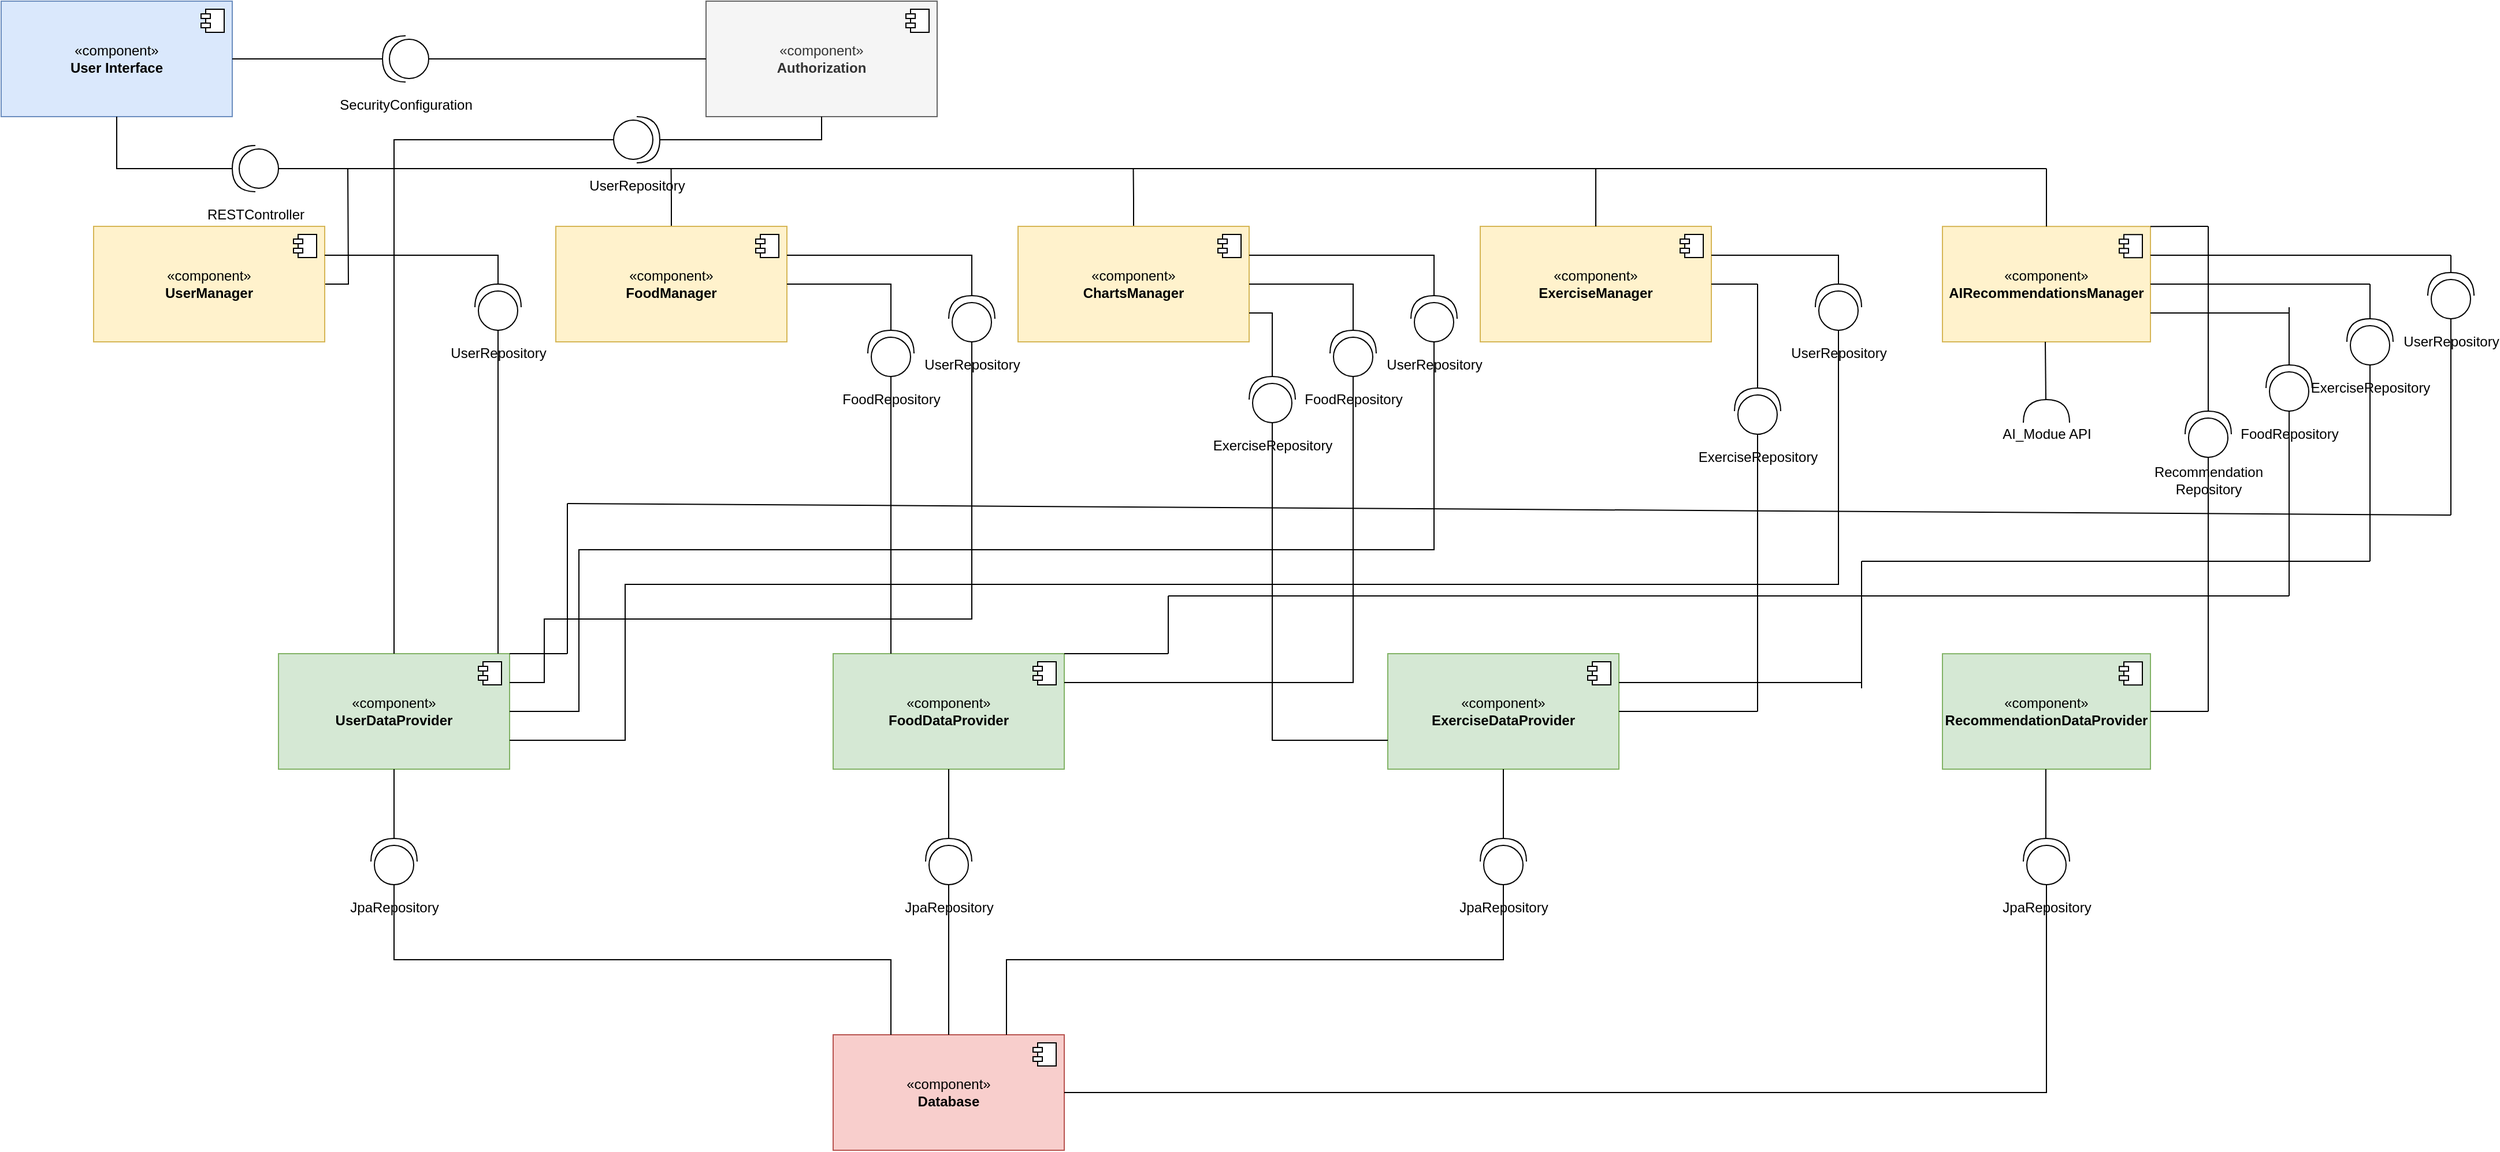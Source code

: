 <mxfile version="24.8.6">
  <diagram id="W-_S0TgXM_Pne7oA69qr" name="Page-1">
    <mxGraphModel dx="1050" dy="530" grid="1" gridSize="10" guides="1" tooltips="1" connect="1" arrows="1" fold="1" page="1" pageScale="1" pageWidth="850" pageHeight="1100" math="0" shadow="0">
      <root>
        <mxCell id="0" />
        <mxCell id="1" parent="0" />
        <mxCell id="nU1_TpeF0YKuHkKU2EZd-1" value="«component»&lt;br&gt;&lt;b&gt;User Interface&lt;br&gt;&lt;/b&gt;" style="html=1;dropTarget=0;whiteSpace=wrap;fillColor=#dae8fc;strokeColor=#6c8ebf;" parent="1" vertex="1">
          <mxGeometry x="40" y="35" width="200" height="100" as="geometry" />
        </mxCell>
        <mxCell id="nU1_TpeF0YKuHkKU2EZd-2" value="" style="shape=module;jettyWidth=8;jettyHeight=4;" parent="nU1_TpeF0YKuHkKU2EZd-1" vertex="1">
          <mxGeometry x="1" width="20" height="20" relative="1" as="geometry">
            <mxPoint x="-27" y="7" as="offset" />
          </mxGeometry>
        </mxCell>
        <mxCell id="nU1_TpeF0YKuHkKU2EZd-3" value="«component»&lt;br&gt;&lt;b&gt;User&lt;/b&gt;&lt;b style=&quot;border-color: var(--border-color);&quot;&gt;DataProvider&lt;/b&gt;&lt;b&gt;&lt;br&gt;&lt;/b&gt;" style="html=1;dropTarget=0;whiteSpace=wrap;fillColor=#d5e8d4;strokeColor=#82b366;" parent="1" vertex="1">
          <mxGeometry x="280" y="600" width="200" height="100" as="geometry" />
        </mxCell>
        <mxCell id="nU1_TpeF0YKuHkKU2EZd-4" value="" style="shape=module;jettyWidth=8;jettyHeight=4;" parent="nU1_TpeF0YKuHkKU2EZd-3" vertex="1">
          <mxGeometry x="1" width="20" height="20" relative="1" as="geometry">
            <mxPoint x="-27" y="7" as="offset" />
          </mxGeometry>
        </mxCell>
        <mxCell id="nU1_TpeF0YKuHkKU2EZd-5" value="«component»&lt;br&gt;&lt;b style=&quot;border-color: var(--border-color);&quot;&gt;FoodDataProvider&lt;/b&gt;&lt;b&gt;&lt;br&gt;&lt;/b&gt;" style="html=1;dropTarget=0;whiteSpace=wrap;fillColor=#d5e8d4;strokeColor=#82b366;" parent="1" vertex="1">
          <mxGeometry x="760" y="600" width="200" height="100" as="geometry" />
        </mxCell>
        <mxCell id="nU1_TpeF0YKuHkKU2EZd-6" value="" style="shape=module;jettyWidth=8;jettyHeight=4;" parent="nU1_TpeF0YKuHkKU2EZd-5" vertex="1">
          <mxGeometry x="1" width="20" height="20" relative="1" as="geometry">
            <mxPoint x="-27" y="7" as="offset" />
          </mxGeometry>
        </mxCell>
        <mxCell id="nU1_TpeF0YKuHkKU2EZd-7" value="«component»&lt;br&gt;&lt;b style=&quot;border-color: var(--border-color);&quot;&gt;ExerciseDataProvider&lt;/b&gt;&lt;b&gt;&lt;br&gt;&lt;/b&gt;" style="html=1;dropTarget=0;whiteSpace=wrap;fillColor=#d5e8d4;strokeColor=#82b366;" parent="1" vertex="1">
          <mxGeometry x="1240" y="600" width="200" height="100" as="geometry" />
        </mxCell>
        <mxCell id="nU1_TpeF0YKuHkKU2EZd-8" value="" style="shape=module;jettyWidth=8;jettyHeight=4;" parent="nU1_TpeF0YKuHkKU2EZd-7" vertex="1">
          <mxGeometry x="1" width="20" height="20" relative="1" as="geometry">
            <mxPoint x="-27" y="7" as="offset" />
          </mxGeometry>
        </mxCell>
        <mxCell id="nU1_TpeF0YKuHkKU2EZd-9" value="«component»&lt;br&gt;&lt;b&gt;Database&lt;br&gt;&lt;/b&gt;" style="html=1;dropTarget=0;whiteSpace=wrap;fillColor=#f8cecc;strokeColor=#b85450;" parent="1" vertex="1">
          <mxGeometry x="760" y="930" width="200" height="100" as="geometry" />
        </mxCell>
        <mxCell id="nU1_TpeF0YKuHkKU2EZd-10" value="" style="shape=module;jettyWidth=8;jettyHeight=4;" parent="nU1_TpeF0YKuHkKU2EZd-9" vertex="1">
          <mxGeometry x="1" width="20" height="20" relative="1" as="geometry">
            <mxPoint x="-27" y="7" as="offset" />
          </mxGeometry>
        </mxCell>
        <mxCell id="nU1_TpeF0YKuHkKU2EZd-11" style="edgeStyle=orthogonalEdgeStyle;rounded=0;orthogonalLoop=1;jettySize=auto;html=1;exitX=1;exitY=0.5;exitDx=0;exitDy=0;endArrow=none;endFill=0;" parent="1" source="nU1_TpeF0YKuHkKU2EZd-12" edge="1">
          <mxGeometry relative="1" as="geometry">
            <mxPoint x="340" y="180" as="targetPoint" />
          </mxGeometry>
        </mxCell>
        <mxCell id="nU1_TpeF0YKuHkKU2EZd-12" value="«component»&lt;br&gt;&lt;b&gt;UserManager&lt;br&gt;&lt;/b&gt;" style="html=1;dropTarget=0;whiteSpace=wrap;fillColor=#fff2cc;strokeColor=#d6b656;" parent="1" vertex="1">
          <mxGeometry x="120" y="230" width="200" height="100" as="geometry" />
        </mxCell>
        <mxCell id="nU1_TpeF0YKuHkKU2EZd-13" value="" style="shape=module;jettyWidth=8;jettyHeight=4;" parent="nU1_TpeF0YKuHkKU2EZd-12" vertex="1">
          <mxGeometry x="1" width="20" height="20" relative="1" as="geometry">
            <mxPoint x="-27" y="7" as="offset" />
          </mxGeometry>
        </mxCell>
        <mxCell id="nU1_TpeF0YKuHkKU2EZd-14" style="edgeStyle=orthogonalEdgeStyle;rounded=0;orthogonalLoop=1;jettySize=auto;html=1;exitX=0.5;exitY=0;exitDx=0;exitDy=0;endArrow=none;endFill=0;" parent="1" source="nU1_TpeF0YKuHkKU2EZd-15" edge="1">
          <mxGeometry relative="1" as="geometry">
            <mxPoint x="619.769" y="180" as="targetPoint" />
          </mxGeometry>
        </mxCell>
        <mxCell id="nU1_TpeF0YKuHkKU2EZd-15" value="«component»&lt;br&gt;&lt;b&gt;FoodManager&lt;br&gt;&lt;/b&gt;" style="html=1;dropTarget=0;whiteSpace=wrap;fillColor=#fff2cc;strokeColor=#d6b656;" parent="1" vertex="1">
          <mxGeometry x="520" y="230" width="200" height="100" as="geometry" />
        </mxCell>
        <mxCell id="nU1_TpeF0YKuHkKU2EZd-16" value="" style="shape=module;jettyWidth=8;jettyHeight=4;" parent="nU1_TpeF0YKuHkKU2EZd-15" vertex="1">
          <mxGeometry x="1" width="20" height="20" relative="1" as="geometry">
            <mxPoint x="-27" y="7" as="offset" />
          </mxGeometry>
        </mxCell>
        <mxCell id="nU1_TpeF0YKuHkKU2EZd-17" style="edgeStyle=orthogonalEdgeStyle;rounded=0;orthogonalLoop=1;jettySize=auto;html=1;exitX=0.5;exitY=0;exitDx=0;exitDy=0;endArrow=none;endFill=0;" parent="1" source="nU1_TpeF0YKuHkKU2EZd-18" edge="1">
          <mxGeometry relative="1" as="geometry">
            <mxPoint x="1019.769" y="180" as="targetPoint" />
          </mxGeometry>
        </mxCell>
        <mxCell id="nU1_TpeF0YKuHkKU2EZd-18" value="«component»&lt;br&gt;&lt;b&gt;ChartsManager&lt;br&gt;&lt;/b&gt;" style="html=1;dropTarget=0;whiteSpace=wrap;fillColor=#fff2cc;strokeColor=#d6b656;" parent="1" vertex="1">
          <mxGeometry x="920" y="230" width="200" height="100" as="geometry" />
        </mxCell>
        <mxCell id="nU1_TpeF0YKuHkKU2EZd-19" value="" style="shape=module;jettyWidth=8;jettyHeight=4;" parent="nU1_TpeF0YKuHkKU2EZd-18" vertex="1">
          <mxGeometry x="1" width="20" height="20" relative="1" as="geometry">
            <mxPoint x="-27" y="7" as="offset" />
          </mxGeometry>
        </mxCell>
        <mxCell id="nU1_TpeF0YKuHkKU2EZd-20" value="«component»&lt;br&gt;&lt;b&gt;Authorization&lt;/b&gt;" style="html=1;dropTarget=0;whiteSpace=wrap;fillColor=#f5f5f5;strokeColor=#666666;fontColor=#333333;" parent="1" vertex="1">
          <mxGeometry x="650" y="35" width="200" height="100" as="geometry" />
        </mxCell>
        <mxCell id="nU1_TpeF0YKuHkKU2EZd-21" value="" style="shape=module;jettyWidth=8;jettyHeight=4;" parent="nU1_TpeF0YKuHkKU2EZd-20" vertex="1">
          <mxGeometry x="1" width="20" height="20" relative="1" as="geometry">
            <mxPoint x="-27" y="7" as="offset" />
          </mxGeometry>
        </mxCell>
        <mxCell id="nU1_TpeF0YKuHkKU2EZd-22" style="edgeStyle=orthogonalEdgeStyle;rounded=0;orthogonalLoop=1;jettySize=auto;html=1;exitX=0;exitY=0.5;exitDx=0;exitDy=0;exitPerimeter=0;entryX=0;entryY=0.5;entryDx=0;entryDy=0;endArrow=none;endFill=0;" parent="1" source="nU1_TpeF0YKuHkKU2EZd-23" target="nU1_TpeF0YKuHkKU2EZd-20" edge="1">
          <mxGeometry relative="1" as="geometry" />
        </mxCell>
        <mxCell id="nU1_TpeF0YKuHkKU2EZd-23" value="SecurityConfiguration" style="shape=providedRequiredInterface;html=1;verticalLabelPosition=bottom;sketch=0;direction=west;" parent="1" vertex="1">
          <mxGeometry x="370" y="65" width="40" height="40" as="geometry" />
        </mxCell>
        <mxCell id="nU1_TpeF0YKuHkKU2EZd-24" style="edgeStyle=orthogonalEdgeStyle;rounded=0;orthogonalLoop=1;jettySize=auto;html=1;exitX=0;exitY=0.5;exitDx=0;exitDy=0;exitPerimeter=0;entryX=0.5;entryY=0;entryDx=0;entryDy=0;endArrow=none;endFill=0;" parent="1" source="nU1_TpeF0YKuHkKU2EZd-25" target="nU1_TpeF0YKuHkKU2EZd-3" edge="1">
          <mxGeometry relative="1" as="geometry" />
        </mxCell>
        <mxCell id="nU1_TpeF0YKuHkKU2EZd-25" value="UserRepository" style="shape=providedRequiredInterface;html=1;verticalLabelPosition=bottom;sketch=0;direction=east;" parent="1" vertex="1">
          <mxGeometry x="570" y="135" width="40" height="40" as="geometry" />
        </mxCell>
        <mxCell id="nU1_TpeF0YKuHkKU2EZd-26" style="edgeStyle=orthogonalEdgeStyle;rounded=0;orthogonalLoop=1;jettySize=auto;html=1;exitX=1;exitY=0.5;exitDx=0;exitDy=0;exitPerimeter=0;entryX=1;entryY=0.25;entryDx=0;entryDy=0;endArrow=none;endFill=0;startArrow=none;startFill=0;" parent="1" source="nU1_TpeF0YKuHkKU2EZd-27" target="nU1_TpeF0YKuHkKU2EZd-12" edge="1">
          <mxGeometry relative="1" as="geometry" />
        </mxCell>
        <mxCell id="nU1_TpeF0YKuHkKU2EZd-27" value="UserRepository" style="shape=providedRequiredInterface;html=1;verticalLabelPosition=bottom;sketch=0;direction=north;" parent="1" vertex="1">
          <mxGeometry x="450" y="280" width="40" height="40" as="geometry" />
        </mxCell>
        <mxCell id="nU1_TpeF0YKuHkKU2EZd-31" style="edgeStyle=orthogonalEdgeStyle;rounded=0;orthogonalLoop=1;jettySize=auto;html=1;exitX=1;exitY=0.5;exitDx=0;exitDy=0;exitPerimeter=0;entryX=1;entryY=0.25;entryDx=0;entryDy=0;endArrow=none;endFill=0;startArrow=none;startFill=0;" parent="1" source="nU1_TpeF0YKuHkKU2EZd-33" target="nU1_TpeF0YKuHkKU2EZd-15" edge="1">
          <mxGeometry relative="1" as="geometry" />
        </mxCell>
        <mxCell id="nU1_TpeF0YKuHkKU2EZd-32" style="edgeStyle=orthogonalEdgeStyle;rounded=0;orthogonalLoop=1;jettySize=auto;html=1;exitX=0;exitY=0.5;exitDx=0;exitDy=0;exitPerimeter=0;entryX=1;entryY=0.25;entryDx=0;entryDy=0;endArrow=none;endFill=0;" parent="1" source="nU1_TpeF0YKuHkKU2EZd-33" target="nU1_TpeF0YKuHkKU2EZd-3" edge="1">
          <mxGeometry relative="1" as="geometry">
            <Array as="points">
              <mxPoint x="880" y="570" />
              <mxPoint x="510" y="570" />
              <mxPoint x="510" y="625" />
            </Array>
          </mxGeometry>
        </mxCell>
        <mxCell id="nU1_TpeF0YKuHkKU2EZd-33" value="UserRepository" style="shape=providedRequiredInterface;html=1;verticalLabelPosition=bottom;sketch=0;direction=north;" parent="1" vertex="1">
          <mxGeometry x="860" y="290" width="40" height="40" as="geometry" />
        </mxCell>
        <mxCell id="nU1_TpeF0YKuHkKU2EZd-34" style="edgeStyle=orthogonalEdgeStyle;rounded=0;orthogonalLoop=1;jettySize=auto;html=1;exitX=1;exitY=0.5;exitDx=0;exitDy=0;exitPerimeter=0;entryX=1;entryY=0.5;entryDx=0;entryDy=0;endArrow=none;endFill=0;startArrow=none;startFill=0;" parent="1" source="nU1_TpeF0YKuHkKU2EZd-36" target="nU1_TpeF0YKuHkKU2EZd-15" edge="1">
          <mxGeometry relative="1" as="geometry" />
        </mxCell>
        <mxCell id="nU1_TpeF0YKuHkKU2EZd-35" style="edgeStyle=orthogonalEdgeStyle;rounded=0;orthogonalLoop=1;jettySize=auto;html=1;exitX=0;exitY=0.5;exitDx=0;exitDy=0;exitPerimeter=0;entryX=0.25;entryY=0;entryDx=0;entryDy=0;endArrow=none;endFill=0;" parent="1" source="nU1_TpeF0YKuHkKU2EZd-36" target="nU1_TpeF0YKuHkKU2EZd-5" edge="1">
          <mxGeometry relative="1" as="geometry" />
        </mxCell>
        <mxCell id="nU1_TpeF0YKuHkKU2EZd-36" value="FoodRepository" style="shape=providedRequiredInterface;html=1;verticalLabelPosition=bottom;sketch=0;direction=north;" parent="1" vertex="1">
          <mxGeometry x="790" y="320" width="40" height="40" as="geometry" />
        </mxCell>
        <mxCell id="nU1_TpeF0YKuHkKU2EZd-40" style="edgeStyle=orthogonalEdgeStyle;rounded=0;orthogonalLoop=1;jettySize=auto;html=1;exitX=1;exitY=0.5;exitDx=0;exitDy=0;exitPerimeter=0;entryX=1;entryY=0.25;entryDx=0;entryDy=0;endArrow=none;endFill=0;" parent="1" source="nU1_TpeF0YKuHkKU2EZd-42" target="nU1_TpeF0YKuHkKU2EZd-18" edge="1">
          <mxGeometry relative="1" as="geometry" />
        </mxCell>
        <mxCell id="nU1_TpeF0YKuHkKU2EZd-41" style="edgeStyle=orthogonalEdgeStyle;rounded=0;orthogonalLoop=1;jettySize=auto;html=1;exitX=0;exitY=0.5;exitDx=0;exitDy=0;exitPerimeter=0;entryX=1;entryY=0.5;entryDx=0;entryDy=0;endArrow=none;endFill=0;" parent="1" source="nU1_TpeF0YKuHkKU2EZd-42" target="nU1_TpeF0YKuHkKU2EZd-3" edge="1">
          <mxGeometry relative="1" as="geometry">
            <Array as="points">
              <mxPoint x="1280" y="510" />
              <mxPoint x="540" y="510" />
              <mxPoint x="540" y="650" />
            </Array>
          </mxGeometry>
        </mxCell>
        <mxCell id="nU1_TpeF0YKuHkKU2EZd-42" value="UserRepository" style="shape=providedRequiredInterface;html=1;verticalLabelPosition=bottom;sketch=0;direction=north;" parent="1" vertex="1">
          <mxGeometry x="1260" y="290" width="40" height="40" as="geometry" />
        </mxCell>
        <mxCell id="nU1_TpeF0YKuHkKU2EZd-43" style="edgeStyle=orthogonalEdgeStyle;rounded=0;orthogonalLoop=1;jettySize=auto;html=1;exitX=1;exitY=0.5;exitDx=0;exitDy=0;exitPerimeter=0;entryX=1;entryY=0.5;entryDx=0;entryDy=0;endArrow=none;endFill=0;" parent="1" source="nU1_TpeF0YKuHkKU2EZd-45" target="nU1_TpeF0YKuHkKU2EZd-18" edge="1">
          <mxGeometry relative="1" as="geometry" />
        </mxCell>
        <mxCell id="nU1_TpeF0YKuHkKU2EZd-44" style="edgeStyle=orthogonalEdgeStyle;rounded=0;orthogonalLoop=1;jettySize=auto;html=1;exitX=0;exitY=0.5;exitDx=0;exitDy=0;exitPerimeter=0;entryX=1;entryY=0.25;entryDx=0;entryDy=0;endArrow=none;endFill=0;" parent="1" source="nU1_TpeF0YKuHkKU2EZd-45" target="nU1_TpeF0YKuHkKU2EZd-5" edge="1">
          <mxGeometry relative="1" as="geometry" />
        </mxCell>
        <mxCell id="nU1_TpeF0YKuHkKU2EZd-45" value="FoodRepository" style="shape=providedRequiredInterface;html=1;verticalLabelPosition=bottom;sketch=0;direction=north;" parent="1" vertex="1">
          <mxGeometry x="1190" y="320" width="40" height="40" as="geometry" />
        </mxCell>
        <mxCell id="nU1_TpeF0YKuHkKU2EZd-46" style="edgeStyle=orthogonalEdgeStyle;rounded=0;orthogonalLoop=1;jettySize=auto;html=1;exitX=1;exitY=0.5;exitDx=0;exitDy=0;exitPerimeter=0;entryX=1;entryY=0.75;entryDx=0;entryDy=0;endArrow=none;endFill=0;" parent="1" source="nU1_TpeF0YKuHkKU2EZd-48" target="nU1_TpeF0YKuHkKU2EZd-18" edge="1">
          <mxGeometry relative="1" as="geometry">
            <Array as="points">
              <mxPoint x="1140" y="305" />
            </Array>
          </mxGeometry>
        </mxCell>
        <mxCell id="nU1_TpeF0YKuHkKU2EZd-47" style="edgeStyle=orthogonalEdgeStyle;rounded=0;orthogonalLoop=1;jettySize=auto;html=1;exitX=0;exitY=0.5;exitDx=0;exitDy=0;exitPerimeter=0;entryX=0;entryY=0.75;entryDx=0;entryDy=0;endArrow=none;endFill=0;" parent="1" source="nU1_TpeF0YKuHkKU2EZd-48" target="nU1_TpeF0YKuHkKU2EZd-7" edge="1">
          <mxGeometry relative="1" as="geometry">
            <Array as="points">
              <mxPoint x="1140" y="675" />
            </Array>
          </mxGeometry>
        </mxCell>
        <mxCell id="nU1_TpeF0YKuHkKU2EZd-48" value="ExerciseRepository" style="shape=providedRequiredInterface;html=1;verticalLabelPosition=bottom;sketch=0;direction=north;" parent="1" vertex="1">
          <mxGeometry x="1120" y="360" width="40" height="40" as="geometry" />
        </mxCell>
        <mxCell id="nU1_TpeF0YKuHkKU2EZd-49" style="edgeStyle=orthogonalEdgeStyle;rounded=0;orthogonalLoop=1;jettySize=auto;html=1;exitX=1;exitY=0.5;exitDx=0;exitDy=0;exitPerimeter=0;entryX=0.5;entryY=1;entryDx=0;entryDy=0;endArrow=none;endFill=0;" parent="1" source="nU1_TpeF0YKuHkKU2EZd-51" target="nU1_TpeF0YKuHkKU2EZd-3" edge="1">
          <mxGeometry relative="1" as="geometry" />
        </mxCell>
        <mxCell id="nU1_TpeF0YKuHkKU2EZd-50" style="edgeStyle=orthogonalEdgeStyle;rounded=0;orthogonalLoop=1;jettySize=auto;html=1;exitX=0;exitY=0.5;exitDx=0;exitDy=0;exitPerimeter=0;entryX=0.25;entryY=0;entryDx=0;entryDy=0;endArrow=none;endFill=0;" parent="1" source="nU1_TpeF0YKuHkKU2EZd-51" target="nU1_TpeF0YKuHkKU2EZd-9" edge="1">
          <mxGeometry relative="1" as="geometry" />
        </mxCell>
        <mxCell id="nU1_TpeF0YKuHkKU2EZd-51" value="JpaRepository" style="shape=providedRequiredInterface;html=1;verticalLabelPosition=bottom;sketch=0;direction=north;" parent="1" vertex="1">
          <mxGeometry x="360" y="760" width="40" height="40" as="geometry" />
        </mxCell>
        <mxCell id="nU1_TpeF0YKuHkKU2EZd-52" style="edgeStyle=orthogonalEdgeStyle;rounded=0;orthogonalLoop=1;jettySize=auto;html=1;exitX=1;exitY=0.5;exitDx=0;exitDy=0;exitPerimeter=0;entryX=0.5;entryY=1;entryDx=0;entryDy=0;endArrow=none;endFill=0;" parent="1" source="nU1_TpeF0YKuHkKU2EZd-54" target="nU1_TpeF0YKuHkKU2EZd-5" edge="1">
          <mxGeometry relative="1" as="geometry" />
        </mxCell>
        <mxCell id="nU1_TpeF0YKuHkKU2EZd-53" style="edgeStyle=orthogonalEdgeStyle;rounded=0;orthogonalLoop=1;jettySize=auto;html=1;exitX=0;exitY=0.5;exitDx=0;exitDy=0;exitPerimeter=0;entryX=0.5;entryY=0;entryDx=0;entryDy=0;endArrow=none;endFill=0;" parent="1" source="nU1_TpeF0YKuHkKU2EZd-54" target="nU1_TpeF0YKuHkKU2EZd-9" edge="1">
          <mxGeometry relative="1" as="geometry" />
        </mxCell>
        <mxCell id="nU1_TpeF0YKuHkKU2EZd-54" value="JpaRepository" style="shape=providedRequiredInterface;html=1;verticalLabelPosition=bottom;sketch=0;direction=north;" parent="1" vertex="1">
          <mxGeometry x="840" y="760" width="40" height="40" as="geometry" />
        </mxCell>
        <mxCell id="nU1_TpeF0YKuHkKU2EZd-55" style="edgeStyle=orthogonalEdgeStyle;rounded=0;orthogonalLoop=1;jettySize=auto;html=1;exitX=1;exitY=0.5;exitDx=0;exitDy=0;exitPerimeter=0;entryX=0.5;entryY=1;entryDx=0;entryDy=0;endArrow=none;endFill=0;" parent="1" source="nU1_TpeF0YKuHkKU2EZd-57" target="nU1_TpeF0YKuHkKU2EZd-7" edge="1">
          <mxGeometry relative="1" as="geometry" />
        </mxCell>
        <mxCell id="nU1_TpeF0YKuHkKU2EZd-56" style="edgeStyle=orthogonalEdgeStyle;rounded=0;orthogonalLoop=1;jettySize=auto;html=1;exitX=0;exitY=0.5;exitDx=0;exitDy=0;exitPerimeter=0;entryX=0.75;entryY=0;entryDx=0;entryDy=0;endArrow=none;endFill=0;" parent="1" source="nU1_TpeF0YKuHkKU2EZd-57" target="nU1_TpeF0YKuHkKU2EZd-9" edge="1">
          <mxGeometry relative="1" as="geometry" />
        </mxCell>
        <mxCell id="nU1_TpeF0YKuHkKU2EZd-57" value="JpaRepository" style="shape=providedRequiredInterface;html=1;verticalLabelPosition=bottom;sketch=0;direction=north;" parent="1" vertex="1">
          <mxGeometry x="1320" y="760" width="40" height="40" as="geometry" />
        </mxCell>
        <mxCell id="nU1_TpeF0YKuHkKU2EZd-58" value="«component»&lt;br&gt;&lt;b&gt;ExerciseManager&lt;br&gt;&lt;/b&gt;" style="html=1;dropTarget=0;whiteSpace=wrap;fillColor=#fff2cc;strokeColor=#d6b656;" parent="1" vertex="1">
          <mxGeometry x="1320" y="230" width="200" height="100" as="geometry" />
        </mxCell>
        <mxCell id="nU1_TpeF0YKuHkKU2EZd-59" value="" style="shape=module;jettyWidth=8;jettyHeight=4;" parent="nU1_TpeF0YKuHkKU2EZd-58" vertex="1">
          <mxGeometry x="1" width="20" height="20" relative="1" as="geometry">
            <mxPoint x="-27" y="7" as="offset" />
          </mxGeometry>
        </mxCell>
        <mxCell id="nU1_TpeF0YKuHkKU2EZd-62" style="edgeStyle=orthogonalEdgeStyle;rounded=0;orthogonalLoop=1;jettySize=auto;html=1;exitX=1;exitY=0.5;exitDx=0;exitDy=0;entryX=1;entryY=0.5;entryDx=0;entryDy=0;entryPerimeter=0;endArrow=none;endFill=0;" parent="1" source="nU1_TpeF0YKuHkKU2EZd-1" target="nU1_TpeF0YKuHkKU2EZd-23" edge="1">
          <mxGeometry relative="1" as="geometry" />
        </mxCell>
        <mxCell id="nU1_TpeF0YKuHkKU2EZd-63" style="edgeStyle=orthogonalEdgeStyle;rounded=0;orthogonalLoop=1;jettySize=auto;html=1;exitX=0.5;exitY=1;exitDx=0;exitDy=0;entryX=1;entryY=0.5;entryDx=0;entryDy=0;entryPerimeter=0;endArrow=none;endFill=0;" parent="1" source="nU1_TpeF0YKuHkKU2EZd-20" target="nU1_TpeF0YKuHkKU2EZd-25" edge="1">
          <mxGeometry relative="1" as="geometry" />
        </mxCell>
        <mxCell id="nU1_TpeF0YKuHkKU2EZd-64" style="edgeStyle=orthogonalEdgeStyle;rounded=0;orthogonalLoop=1;jettySize=auto;html=1;exitX=1;exitY=0.5;exitDx=0;exitDy=0;exitPerimeter=0;entryX=1;entryY=0.25;entryDx=0;entryDy=0;endArrow=none;endFill=0;" parent="1" source="nU1_TpeF0YKuHkKU2EZd-66" target="nU1_TpeF0YKuHkKU2EZd-58" edge="1">
          <mxGeometry relative="1" as="geometry" />
        </mxCell>
        <mxCell id="nU1_TpeF0YKuHkKU2EZd-65" style="edgeStyle=orthogonalEdgeStyle;rounded=0;orthogonalLoop=1;jettySize=auto;html=1;exitX=0;exitY=0.5;exitDx=0;exitDy=0;exitPerimeter=0;entryX=1;entryY=0.75;entryDx=0;entryDy=0;endArrow=none;endFill=0;" parent="1" source="nU1_TpeF0YKuHkKU2EZd-66" target="nU1_TpeF0YKuHkKU2EZd-3" edge="1">
          <mxGeometry relative="1" as="geometry">
            <Array as="points">
              <mxPoint x="1630" y="540" />
              <mxPoint x="580" y="540" />
              <mxPoint x="580" y="675" />
            </Array>
          </mxGeometry>
        </mxCell>
        <mxCell id="nU1_TpeF0YKuHkKU2EZd-66" value="UserRepository" style="shape=providedRequiredInterface;html=1;verticalLabelPosition=bottom;sketch=0;direction=north;" parent="1" vertex="1">
          <mxGeometry x="1610" y="280" width="40" height="40" as="geometry" />
        </mxCell>
        <mxCell id="nU1_TpeF0YKuHkKU2EZd-67" style="edgeStyle=orthogonalEdgeStyle;rounded=0;orthogonalLoop=1;jettySize=auto;html=1;exitX=0;exitY=0.5;exitDx=0;exitDy=0;exitPerimeter=0;entryX=0.95;entryY=0;entryDx=0;entryDy=0;entryPerimeter=0;endArrow=none;endFill=0;" parent="1" source="nU1_TpeF0YKuHkKU2EZd-27" target="nU1_TpeF0YKuHkKU2EZd-3" edge="1">
          <mxGeometry relative="1" as="geometry" />
        </mxCell>
        <mxCell id="nU1_TpeF0YKuHkKU2EZd-68" style="edgeStyle=orthogonalEdgeStyle;rounded=0;orthogonalLoop=1;jettySize=auto;html=1;exitX=1;exitY=0.5;exitDx=0;exitDy=0;exitPerimeter=0;entryX=0.5;entryY=1;entryDx=0;entryDy=0;endArrow=none;endFill=0;" parent="1" source="nU1_TpeF0YKuHkKU2EZd-70" target="nU1_TpeF0YKuHkKU2EZd-1" edge="1">
          <mxGeometry relative="1" as="geometry" />
        </mxCell>
        <mxCell id="nU1_TpeF0YKuHkKU2EZd-69" style="edgeStyle=orthogonalEdgeStyle;rounded=0;orthogonalLoop=1;jettySize=auto;html=1;exitX=0;exitY=0.5;exitDx=0;exitDy=0;exitPerimeter=0;endArrow=none;endFill=0;" parent="1" source="nU1_TpeF0YKuHkKU2EZd-70" target="nU1_TpeF0YKuHkKU2EZd-58" edge="1">
          <mxGeometry relative="1" as="geometry" />
        </mxCell>
        <mxCell id="nU1_TpeF0YKuHkKU2EZd-70" value="RESTController" style="shape=providedRequiredInterface;html=1;verticalLabelPosition=bottom;sketch=0;direction=west;" parent="1" vertex="1">
          <mxGeometry x="240" y="160" width="40" height="40" as="geometry" />
        </mxCell>
        <mxCell id="_98lHbs0qggw2ok6RAaR-1" value="«component»&lt;br&gt;&lt;b style=&quot;border-color: var(--border-color);&quot;&gt;RecommendationDataProvider&lt;/b&gt;&lt;b&gt;&lt;br&gt;&lt;/b&gt;" style="html=1;dropTarget=0;whiteSpace=wrap;fillColor=#d5e8d4;strokeColor=#82b366;" vertex="1" parent="1">
          <mxGeometry x="1720" y="600.069" width="180" height="99.926" as="geometry" />
        </mxCell>
        <mxCell id="_98lHbs0qggw2ok6RAaR-2" value="" style="shape=module;jettyWidth=8;jettyHeight=4;" vertex="1" parent="_98lHbs0qggw2ok6RAaR-1">
          <mxGeometry x="1" width="20" height="20" relative="1" as="geometry">
            <mxPoint x="-27" y="7" as="offset" />
          </mxGeometry>
        </mxCell>
        <mxCell id="_98lHbs0qggw2ok6RAaR-4" value="JpaRepository" style="shape=providedRequiredInterface;html=1;verticalLabelPosition=bottom;sketch=0;direction=north;" vertex="1" parent="1">
          <mxGeometry x="1790" y="760" width="40" height="40" as="geometry" />
        </mxCell>
        <mxCell id="_98lHbs0qggw2ok6RAaR-5" style="edgeStyle=orthogonalEdgeStyle;rounded=0;orthogonalLoop=1;jettySize=auto;html=1;exitX=1;exitY=0.5;exitDx=0;exitDy=0;exitPerimeter=0;entryX=0.5;entryY=1;entryDx=0;entryDy=0;endArrow=none;endFill=0;" edge="1" parent="1">
          <mxGeometry relative="1" as="geometry">
            <mxPoint x="1809.47" y="759.99" as="sourcePoint" />
            <mxPoint x="1809.47" y="699.99" as="targetPoint" />
          </mxGeometry>
        </mxCell>
        <mxCell id="_98lHbs0qggw2ok6RAaR-7" value="" style="endArrow=none;html=1;rounded=0;exitX=0;exitY=0.5;exitDx=0;exitDy=0;exitPerimeter=0;entryX=1;entryY=0.5;entryDx=0;entryDy=0;" edge="1" parent="1" source="_98lHbs0qggw2ok6RAaR-4" target="nU1_TpeF0YKuHkKU2EZd-9">
          <mxGeometry width="50" height="50" relative="1" as="geometry">
            <mxPoint x="1395" y="980" as="sourcePoint" />
            <mxPoint x="1445" y="930" as="targetPoint" />
            <Array as="points">
              <mxPoint x="1810" y="980" />
            </Array>
          </mxGeometry>
        </mxCell>
        <mxCell id="_98lHbs0qggw2ok6RAaR-8" value="«component»&lt;b&gt;&lt;br&gt;AIRecommendationsManager&lt;br&gt;&lt;/b&gt;" style="html=1;dropTarget=0;whiteSpace=wrap;fillColor=#fff2cc;strokeColor=#d6b656;" vertex="1" parent="1">
          <mxGeometry x="1720.003" y="230.076" width="180" height="99.926" as="geometry" />
        </mxCell>
        <mxCell id="_98lHbs0qggw2ok6RAaR-9" value="" style="shape=module;jettyWidth=8;jettyHeight=4;" vertex="1" parent="_98lHbs0qggw2ok6RAaR-8">
          <mxGeometry x="1" width="20" height="20" relative="1" as="geometry">
            <mxPoint x="-27" y="7" as="offset" />
          </mxGeometry>
        </mxCell>
        <mxCell id="_98lHbs0qggw2ok6RAaR-13" value="AI_Modue API" style="shape=requiredInterface;html=1;verticalLabelPosition=bottom;sketch=0;direction=north;rotation=0;" vertex="1" parent="1">
          <mxGeometry x="1790" y="380.02" width="40" height="19.96" as="geometry" />
        </mxCell>
        <mxCell id="_98lHbs0qggw2ok6RAaR-17" value="ExerciseRepository" style="shape=providedRequiredInterface;html=1;verticalLabelPosition=bottom;sketch=0;direction=north;" vertex="1" parent="1">
          <mxGeometry x="1540" y="370" width="40" height="40" as="geometry" />
        </mxCell>
        <mxCell id="_98lHbs0qggw2ok6RAaR-18" value="" style="endArrow=none;html=1;rounded=0;entryX=0;entryY=0.5;entryDx=0;entryDy=0;entryPerimeter=0;" edge="1" parent="1" target="_98lHbs0qggw2ok6RAaR-17">
          <mxGeometry width="50" height="50" relative="1" as="geometry">
            <mxPoint x="1560" y="650" as="sourcePoint" />
            <mxPoint x="1390" y="460" as="targetPoint" />
          </mxGeometry>
        </mxCell>
        <mxCell id="_98lHbs0qggw2ok6RAaR-19" value="" style="endArrow=none;html=1;rounded=0;exitX=1;exitY=0.5;exitDx=0;exitDy=0;" edge="1" parent="1" source="nU1_TpeF0YKuHkKU2EZd-58">
          <mxGeometry width="50" height="50" relative="1" as="geometry">
            <mxPoint x="1560" y="320" as="sourcePoint" />
            <mxPoint x="1560" y="280" as="targetPoint" />
          </mxGeometry>
        </mxCell>
        <mxCell id="_98lHbs0qggw2ok6RAaR-20" value="" style="endArrow=none;html=1;rounded=0;exitX=1;exitY=0.5;exitDx=0;exitDy=0;exitPerimeter=0;" edge="1" parent="1" source="_98lHbs0qggw2ok6RAaR-17">
          <mxGeometry width="50" height="50" relative="1" as="geometry">
            <mxPoint x="1510" y="370" as="sourcePoint" />
            <mxPoint x="1560" y="280" as="targetPoint" />
          </mxGeometry>
        </mxCell>
        <mxCell id="_98lHbs0qggw2ok6RAaR-21" value="" style="endArrow=none;html=1;rounded=0;exitX=1;exitY=0.5;exitDx=0;exitDy=0;" edge="1" parent="1" source="nU1_TpeF0YKuHkKU2EZd-7">
          <mxGeometry width="50" height="50" relative="1" as="geometry">
            <mxPoint x="1390" y="610" as="sourcePoint" />
            <mxPoint x="1560" y="650" as="targetPoint" />
          </mxGeometry>
        </mxCell>
        <mxCell id="_98lHbs0qggw2ok6RAaR-22" value="" style="endArrow=none;html=1;rounded=0;" edge="1" parent="1">
          <mxGeometry width="50" height="50" relative="1" as="geometry">
            <mxPoint x="1809.48" y="380" as="sourcePoint" />
            <mxPoint x="1809" y="330" as="targetPoint" />
          </mxGeometry>
        </mxCell>
        <mxCell id="_98lHbs0qggw2ok6RAaR-23" value="UserRepository" style="shape=providedRequiredInterface;html=1;verticalLabelPosition=bottom;sketch=0;direction=north;" vertex="1" parent="1">
          <mxGeometry x="2140" y="270" width="40" height="40" as="geometry" />
        </mxCell>
        <mxCell id="_98lHbs0qggw2ok6RAaR-24" value="ExerciseRepository" style="shape=providedRequiredInterface;html=1;verticalLabelPosition=bottom;sketch=0;direction=north;" vertex="1" parent="1">
          <mxGeometry x="2070" y="310" width="40" height="40" as="geometry" />
        </mxCell>
        <mxCell id="_98lHbs0qggw2ok6RAaR-25" value="FoodRepository" style="shape=providedRequiredInterface;html=1;verticalLabelPosition=bottom;sketch=0;direction=north;" vertex="1" parent="1">
          <mxGeometry x="2000" y="350" width="40" height="40" as="geometry" />
        </mxCell>
        <mxCell id="_98lHbs0qggw2ok6RAaR-26" value="Recommendation&lt;div&gt;Repository&lt;/div&gt;" style="shape=providedRequiredInterface;html=1;verticalLabelPosition=bottom;sketch=0;direction=north;" vertex="1" parent="1">
          <mxGeometry x="1930" y="390" width="40" height="40" as="geometry" />
        </mxCell>
        <mxCell id="_98lHbs0qggw2ok6RAaR-27" value="" style="endArrow=none;html=1;rounded=0;" edge="1" parent="1">
          <mxGeometry width="50" height="50" relative="1" as="geometry">
            <mxPoint x="1420" y="180" as="sourcePoint" />
            <mxPoint x="1810" y="180" as="targetPoint" />
          </mxGeometry>
        </mxCell>
        <mxCell id="_98lHbs0qggw2ok6RAaR-28" value="" style="endArrow=none;html=1;rounded=0;exitX=0.5;exitY=0;exitDx=0;exitDy=0;" edge="1" parent="1" source="_98lHbs0qggw2ok6RAaR-8">
          <mxGeometry width="50" height="50" relative="1" as="geometry">
            <mxPoint x="1800" y="210" as="sourcePoint" />
            <mxPoint x="1810" y="180" as="targetPoint" />
          </mxGeometry>
        </mxCell>
        <mxCell id="_98lHbs0qggw2ok6RAaR-30" value="" style="endArrow=none;html=1;rounded=0;exitX=1;exitY=0.25;exitDx=0;exitDy=0;" edge="1" parent="1" source="_98lHbs0qggw2ok6RAaR-8">
          <mxGeometry width="50" height="50" relative="1" as="geometry">
            <mxPoint x="1980" y="290" as="sourcePoint" />
            <mxPoint x="2160" y="255" as="targetPoint" />
          </mxGeometry>
        </mxCell>
        <mxCell id="_98lHbs0qggw2ok6RAaR-31" value="" style="endArrow=none;html=1;rounded=0;exitX=1;exitY=0.5;exitDx=0;exitDy=0;exitPerimeter=0;" edge="1" parent="1" source="_98lHbs0qggw2ok6RAaR-23">
          <mxGeometry width="50" height="50" relative="1" as="geometry">
            <mxPoint x="2110" y="305.04" as="sourcePoint" />
            <mxPoint x="2160" y="255.04" as="targetPoint" />
          </mxGeometry>
        </mxCell>
        <mxCell id="_98lHbs0qggw2ok6RAaR-33" value="" style="endArrow=none;html=1;rounded=0;exitX=1;exitY=0;exitDx=0;exitDy=0;" edge="1" parent="1" source="nU1_TpeF0YKuHkKU2EZd-3">
          <mxGeometry width="50" height="50" relative="1" as="geometry">
            <mxPoint x="630" y="640" as="sourcePoint" />
            <mxPoint x="530" y="600" as="targetPoint" />
          </mxGeometry>
        </mxCell>
        <mxCell id="_98lHbs0qggw2ok6RAaR-34" value="" style="endArrow=none;html=1;rounded=0;" edge="1" parent="1">
          <mxGeometry width="50" height="50" relative="1" as="geometry">
            <mxPoint x="530" y="600" as="sourcePoint" />
            <mxPoint x="530" y="470" as="targetPoint" />
          </mxGeometry>
        </mxCell>
        <mxCell id="_98lHbs0qggw2ok6RAaR-35" value="" style="endArrow=none;html=1;rounded=0;" edge="1" parent="1">
          <mxGeometry width="50" height="50" relative="1" as="geometry">
            <mxPoint x="530" y="470" as="sourcePoint" />
            <mxPoint x="2160" y="480" as="targetPoint" />
          </mxGeometry>
        </mxCell>
        <mxCell id="_98lHbs0qggw2ok6RAaR-36" value="" style="endArrow=none;html=1;rounded=0;" edge="1" parent="1" target="_98lHbs0qggw2ok6RAaR-23">
          <mxGeometry width="50" height="50" relative="1" as="geometry">
            <mxPoint x="2160" y="480" as="sourcePoint" />
            <mxPoint x="2210" y="349.98" as="targetPoint" />
          </mxGeometry>
        </mxCell>
        <mxCell id="_98lHbs0qggw2ok6RAaR-39" value="" style="endArrow=none;html=1;rounded=0;exitX=1;exitY=0.25;exitDx=0;exitDy=0;" edge="1" parent="1" source="nU1_TpeF0YKuHkKU2EZd-7">
          <mxGeometry width="50" height="50" relative="1" as="geometry">
            <mxPoint x="1500" y="630" as="sourcePoint" />
            <mxPoint x="1650" y="625" as="targetPoint" />
          </mxGeometry>
        </mxCell>
        <mxCell id="_98lHbs0qggw2ok6RAaR-40" value="" style="endArrow=none;html=1;rounded=0;" edge="1" parent="1">
          <mxGeometry width="50" height="50" relative="1" as="geometry">
            <mxPoint x="1650" y="630" as="sourcePoint" />
            <mxPoint x="1650" y="520" as="targetPoint" />
          </mxGeometry>
        </mxCell>
        <mxCell id="_98lHbs0qggw2ok6RAaR-41" value="" style="endArrow=none;html=1;rounded=0;" edge="1" parent="1">
          <mxGeometry width="50" height="50" relative="1" as="geometry">
            <mxPoint x="1650" y="520" as="sourcePoint" />
            <mxPoint x="2090" y="520" as="targetPoint" />
          </mxGeometry>
        </mxCell>
        <mxCell id="_98lHbs0qggw2ok6RAaR-42" value="" style="endArrow=none;html=1;rounded=0;entryX=0;entryY=0.5;entryDx=0;entryDy=0;entryPerimeter=0;" edge="1" parent="1" target="_98lHbs0qggw2ok6RAaR-24">
          <mxGeometry width="50" height="50" relative="1" as="geometry">
            <mxPoint x="2090" y="520" as="sourcePoint" />
            <mxPoint x="2110" y="410" as="targetPoint" />
          </mxGeometry>
        </mxCell>
        <mxCell id="_98lHbs0qggw2ok6RAaR-43" value="" style="endArrow=none;html=1;rounded=0;exitX=1;exitY=0.5;exitDx=0;exitDy=0;" edge="1" parent="1" source="_98lHbs0qggw2ok6RAaR-8">
          <mxGeometry width="50" height="50" relative="1" as="geometry">
            <mxPoint x="2070" y="300" as="sourcePoint" />
            <mxPoint x="2090" y="280" as="targetPoint" />
          </mxGeometry>
        </mxCell>
        <mxCell id="_98lHbs0qggw2ok6RAaR-44" value="" style="endArrow=none;html=1;rounded=0;exitX=1;exitY=0.5;exitDx=0;exitDy=0;exitPerimeter=0;" edge="1" parent="1" source="_98lHbs0qggw2ok6RAaR-24">
          <mxGeometry width="50" height="50" relative="1" as="geometry">
            <mxPoint x="2010" y="350" as="sourcePoint" />
            <mxPoint x="2090" y="280" as="targetPoint" />
          </mxGeometry>
        </mxCell>
        <mxCell id="_98lHbs0qggw2ok6RAaR-45" value="" style="endArrow=none;html=1;rounded=0;exitX=1;exitY=0.75;exitDx=0;exitDy=0;" edge="1" parent="1" source="_98lHbs0qggw2ok6RAaR-8">
          <mxGeometry width="50" height="50" relative="1" as="geometry">
            <mxPoint x="1970" y="340" as="sourcePoint" />
            <mxPoint x="2020" y="305" as="targetPoint" />
          </mxGeometry>
        </mxCell>
        <mxCell id="_98lHbs0qggw2ok6RAaR-47" value="" style="endArrow=none;html=1;rounded=0;" edge="1" parent="1">
          <mxGeometry width="50" height="50" relative="1" as="geometry">
            <mxPoint x="2020" y="350" as="sourcePoint" />
            <mxPoint x="2020" y="300" as="targetPoint" />
          </mxGeometry>
        </mxCell>
        <mxCell id="_98lHbs0qggw2ok6RAaR-48" value="" style="endArrow=none;html=1;rounded=0;exitX=1;exitY=0;exitDx=0;exitDy=0;" edge="1" parent="1" source="nU1_TpeF0YKuHkKU2EZd-5">
          <mxGeometry width="50" height="50" relative="1" as="geometry">
            <mxPoint x="1070" y="600" as="sourcePoint" />
            <mxPoint x="1050" y="600" as="targetPoint" />
          </mxGeometry>
        </mxCell>
        <mxCell id="_98lHbs0qggw2ok6RAaR-49" value="" style="endArrow=none;html=1;rounded=0;" edge="1" parent="1">
          <mxGeometry width="50" height="50" relative="1" as="geometry">
            <mxPoint x="1050" y="600" as="sourcePoint" />
            <mxPoint x="1050" y="550" as="targetPoint" />
          </mxGeometry>
        </mxCell>
        <mxCell id="_98lHbs0qggw2ok6RAaR-50" value="" style="endArrow=none;html=1;rounded=0;" edge="1" parent="1">
          <mxGeometry width="50" height="50" relative="1" as="geometry">
            <mxPoint x="1050" y="550" as="sourcePoint" />
            <mxPoint x="2020" y="550" as="targetPoint" />
          </mxGeometry>
        </mxCell>
        <mxCell id="_98lHbs0qggw2ok6RAaR-51" value="" style="endArrow=none;html=1;rounded=0;entryX=0;entryY=0.5;entryDx=0;entryDy=0;entryPerimeter=0;" edge="1" parent="1" target="_98lHbs0qggw2ok6RAaR-25">
          <mxGeometry width="50" height="50" relative="1" as="geometry">
            <mxPoint x="2020" y="550" as="sourcePoint" />
            <mxPoint x="2040" y="440" as="targetPoint" />
          </mxGeometry>
        </mxCell>
        <mxCell id="_98lHbs0qggw2ok6RAaR-52" value="" style="endArrow=none;html=1;rounded=0;exitX=1;exitY=0.5;exitDx=0;exitDy=0;" edge="1" parent="1" source="_98lHbs0qggw2ok6RAaR-1">
          <mxGeometry width="50" height="50" relative="1" as="geometry">
            <mxPoint x="1970" y="640" as="sourcePoint" />
            <mxPoint x="1950" y="650" as="targetPoint" />
          </mxGeometry>
        </mxCell>
        <mxCell id="_98lHbs0qggw2ok6RAaR-53" value="" style="endArrow=none;html=1;rounded=0;entryX=0;entryY=0.5;entryDx=0;entryDy=0;entryPerimeter=0;" edge="1" parent="1" target="_98lHbs0qggw2ok6RAaR-26">
          <mxGeometry width="50" height="50" relative="1" as="geometry">
            <mxPoint x="1950" y="650" as="sourcePoint" />
            <mxPoint x="1970" y="490" as="targetPoint" />
          </mxGeometry>
        </mxCell>
        <mxCell id="_98lHbs0qggw2ok6RAaR-54" value="" style="endArrow=none;html=1;rounded=0;exitX=1;exitY=0.5;exitDx=0;exitDy=0;exitPerimeter=0;" edge="1" parent="1" source="_98lHbs0qggw2ok6RAaR-26">
          <mxGeometry width="50" height="50" relative="1" as="geometry">
            <mxPoint x="1930" y="360" as="sourcePoint" />
            <mxPoint x="1950" y="230" as="targetPoint" />
          </mxGeometry>
        </mxCell>
        <mxCell id="_98lHbs0qggw2ok6RAaR-55" value="" style="endArrow=none;html=1;rounded=0;exitX=1;exitY=0;exitDx=0;exitDy=0;" edge="1" parent="1" source="_98lHbs0qggw2ok6RAaR-8">
          <mxGeometry width="50" height="50" relative="1" as="geometry">
            <mxPoint x="1940" y="250" as="sourcePoint" />
            <mxPoint x="1950" y="230" as="targetPoint" />
          </mxGeometry>
        </mxCell>
      </root>
    </mxGraphModel>
  </diagram>
</mxfile>
